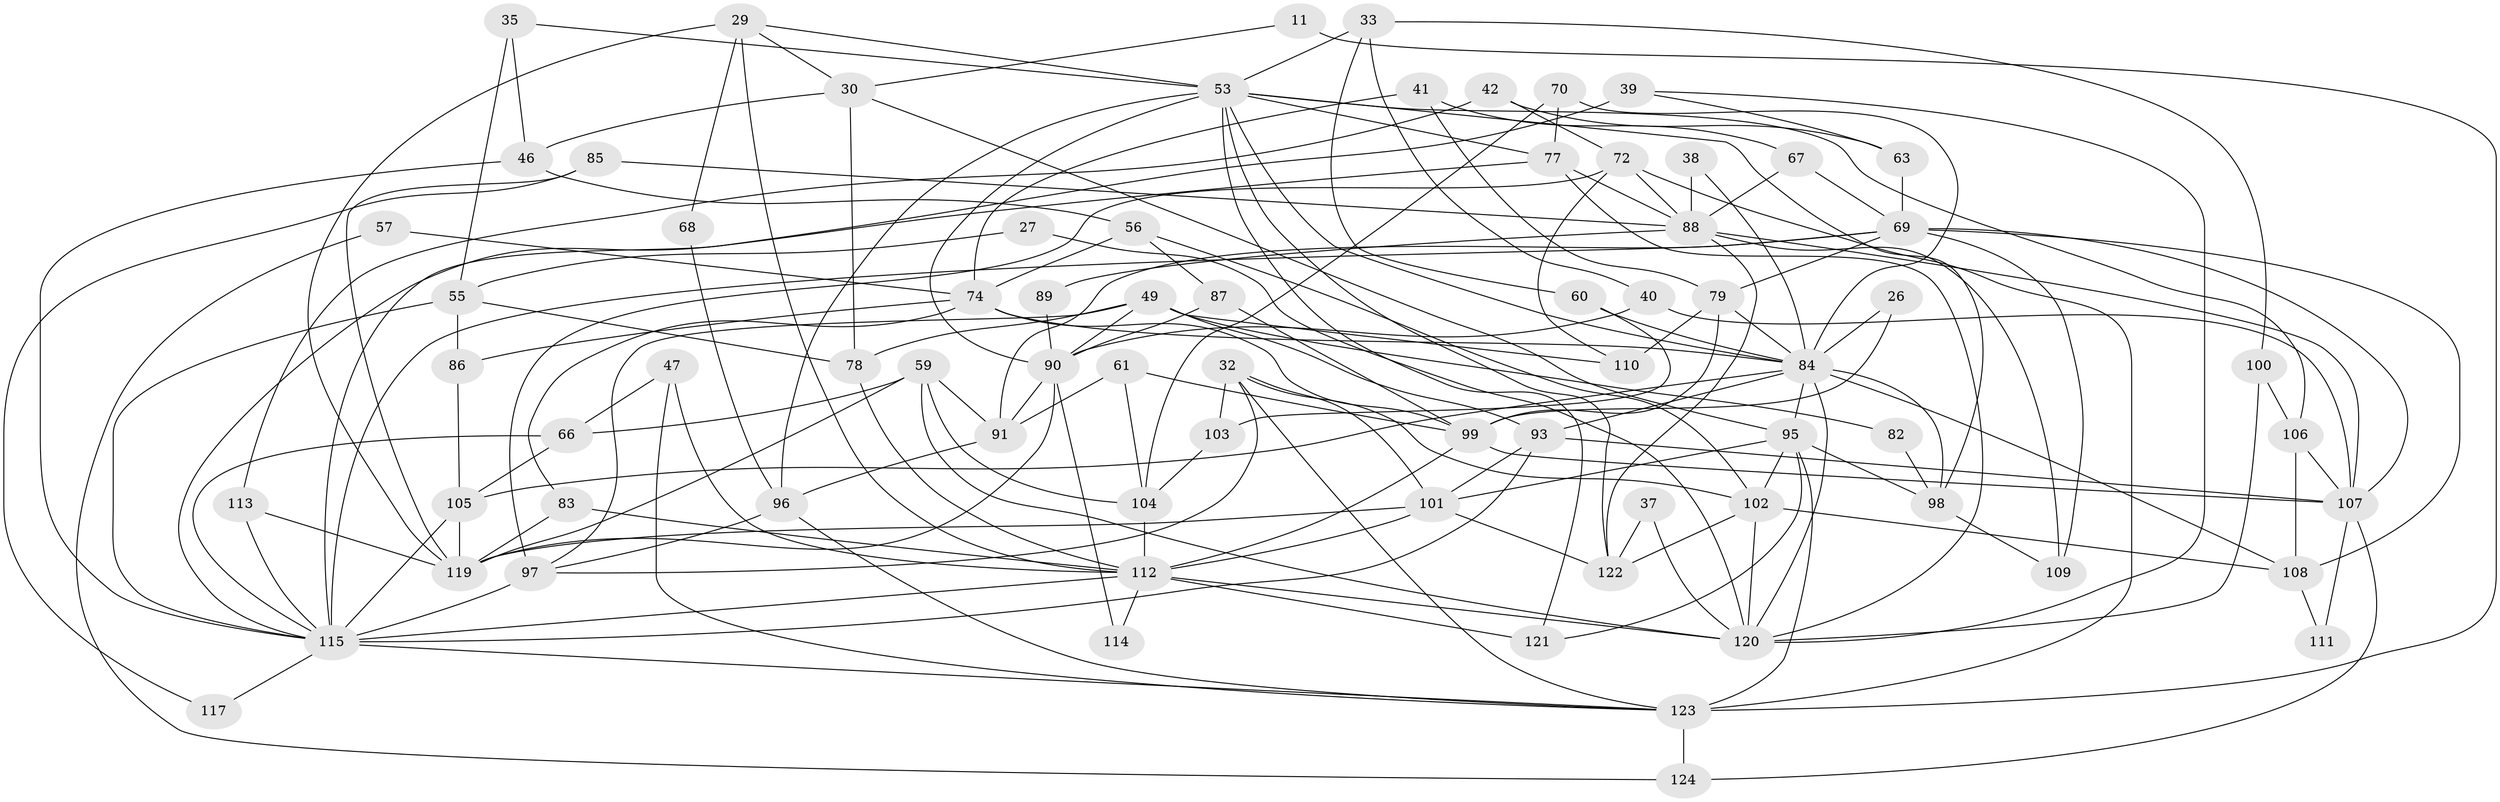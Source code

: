 // original degree distribution, {2: 0.14516129032258066, 3: 0.33064516129032256, 4: 0.1693548387096774, 5: 0.20967741935483872, 6: 0.06451612903225806, 7: 0.04032258064516129, 8: 0.04032258064516129}
// Generated by graph-tools (version 1.1) at 2025/55/03/04/25 21:55:24]
// undirected, 74 vertices, 172 edges
graph export_dot {
graph [start="1"]
  node [color=gray90,style=filled];
  11;
  26;
  27;
  29 [super="+28"];
  30 [super="+3"];
  32;
  33;
  35 [super="+1"];
  37;
  38;
  39;
  40;
  41;
  42;
  46;
  47;
  49 [super="+36"];
  53 [super="+8+16+22"];
  55;
  56 [super="+17"];
  57;
  59 [super="+7"];
  60;
  61;
  63;
  66 [super="+65"];
  67;
  68;
  69 [super="+62"];
  70;
  72 [super="+12+48"];
  74 [super="+58"];
  77;
  78;
  79 [super="+23"];
  82;
  83;
  84 [super="+81+73"];
  85;
  86;
  87;
  88 [super="+14"];
  89;
  90;
  91 [super="+18"];
  93 [super="+19"];
  95 [super="+45"];
  96;
  97 [super="+51"];
  98 [super="+5"];
  99 [super="+34"];
  100 [super="+76"];
  101 [super="+15+64"];
  102 [super="+50"];
  103;
  104;
  105 [super="+13+80"];
  106;
  107 [super="+94"];
  108;
  109;
  110;
  111;
  112 [super="+25"];
  113;
  114;
  115 [super="+10+52"];
  117;
  119 [super="+6+116"];
  120 [super="+24"];
  121;
  122;
  123 [super="+75+118+71"];
  124;
  11 -- 123 [weight=2];
  11 -- 30;
  26 -- 84;
  26 -- 99;
  27 -- 55;
  27 -- 120;
  29 -- 112 [weight=2];
  29 -- 53;
  29 -- 68;
  29 -- 30;
  29 -- 119;
  30 -- 78;
  30 -- 46;
  30 -- 95;
  32 -- 103;
  32 -- 97;
  32 -- 123;
  32 -- 101;
  32 -- 102;
  33 -- 60;
  33 -- 40;
  33 -- 100;
  33 -- 53;
  35 -- 46;
  35 -- 53;
  35 -- 55;
  37 -- 122;
  37 -- 120;
  38 -- 84;
  38 -- 88;
  39 -- 115 [weight=4];
  39 -- 63;
  39 -- 120;
  40 -- 90;
  40 -- 107;
  41 -- 74;
  41 -- 67;
  41 -- 79;
  42 -- 113;
  42 -- 63;
  42 -- 72;
  46 -- 115;
  46 -- 56;
  47 -- 66;
  47 -- 112;
  47 -- 123;
  49 -- 78;
  49 -- 82;
  49 -- 90;
  49 -- 110;
  49 -- 97;
  49 -- 93 [weight=2];
  53 -- 121;
  53 -- 96;
  53 -- 98;
  53 -- 77;
  53 -- 90;
  53 -- 122;
  53 -- 106;
  53 -- 84;
  55 -- 78;
  55 -- 86;
  55 -- 115;
  56 -- 87;
  56 -- 102;
  56 -- 74;
  57 -- 124;
  57 -- 74;
  59 -- 104;
  59 -- 91;
  59 -- 119;
  59 -- 120;
  59 -- 66;
  60 -- 84;
  60 -- 103;
  61 -- 104;
  61 -- 91;
  61 -- 99;
  63 -- 69;
  66 -- 105 [weight=2];
  66 -- 115;
  67 -- 88;
  67 -- 69;
  68 -- 96;
  69 -- 108;
  69 -- 79;
  69 -- 107 [weight=2];
  69 -- 109;
  69 -- 115 [weight=2];
  69 -- 91;
  70 -- 104;
  70 -- 77;
  70 -- 84;
  72 -- 97;
  72 -- 123 [weight=2];
  72 -- 88;
  72 -- 110;
  74 -- 86;
  74 -- 99;
  74 -- 84 [weight=2];
  74 -- 83;
  77 -- 115;
  77 -- 88;
  77 -- 120;
  78 -- 112;
  79 -- 99;
  79 -- 84;
  79 -- 110;
  82 -- 98;
  83 -- 112;
  83 -- 119;
  84 -- 98;
  84 -- 105 [weight=2];
  84 -- 93;
  84 -- 120;
  84 -- 108;
  84 -- 95;
  85 -- 117;
  85 -- 88;
  85 -- 119;
  86 -- 105;
  87 -- 90;
  87 -- 99;
  88 -- 122;
  88 -- 109;
  88 -- 89;
  88 -- 107;
  89 -- 90;
  90 -- 114;
  90 -- 119;
  90 -- 91;
  91 -- 96;
  93 -- 115 [weight=2];
  93 -- 101;
  93 -- 107;
  95 -- 101 [weight=2];
  95 -- 98;
  95 -- 123 [weight=2];
  95 -- 102 [weight=2];
  95 -- 121;
  96 -- 97;
  96 -- 123;
  97 -- 115 [weight=3];
  98 -- 109;
  99 -- 107 [weight=2];
  99 -- 112;
  100 -- 106 [weight=2];
  100 -- 120;
  101 -- 112;
  101 -- 122;
  101 -- 119 [weight=2];
  102 -- 108;
  102 -- 122;
  102 -- 120;
  103 -- 104;
  104 -- 112;
  105 -- 119 [weight=2];
  105 -- 115;
  106 -- 108;
  106 -- 107;
  107 -- 111;
  107 -- 124;
  108 -- 111;
  112 -- 114;
  112 -- 115 [weight=2];
  112 -- 121;
  112 -- 120;
  113 -- 115;
  113 -- 119;
  115 -- 123 [weight=3];
  115 -- 117;
  123 -- 124 [weight=2];
}
